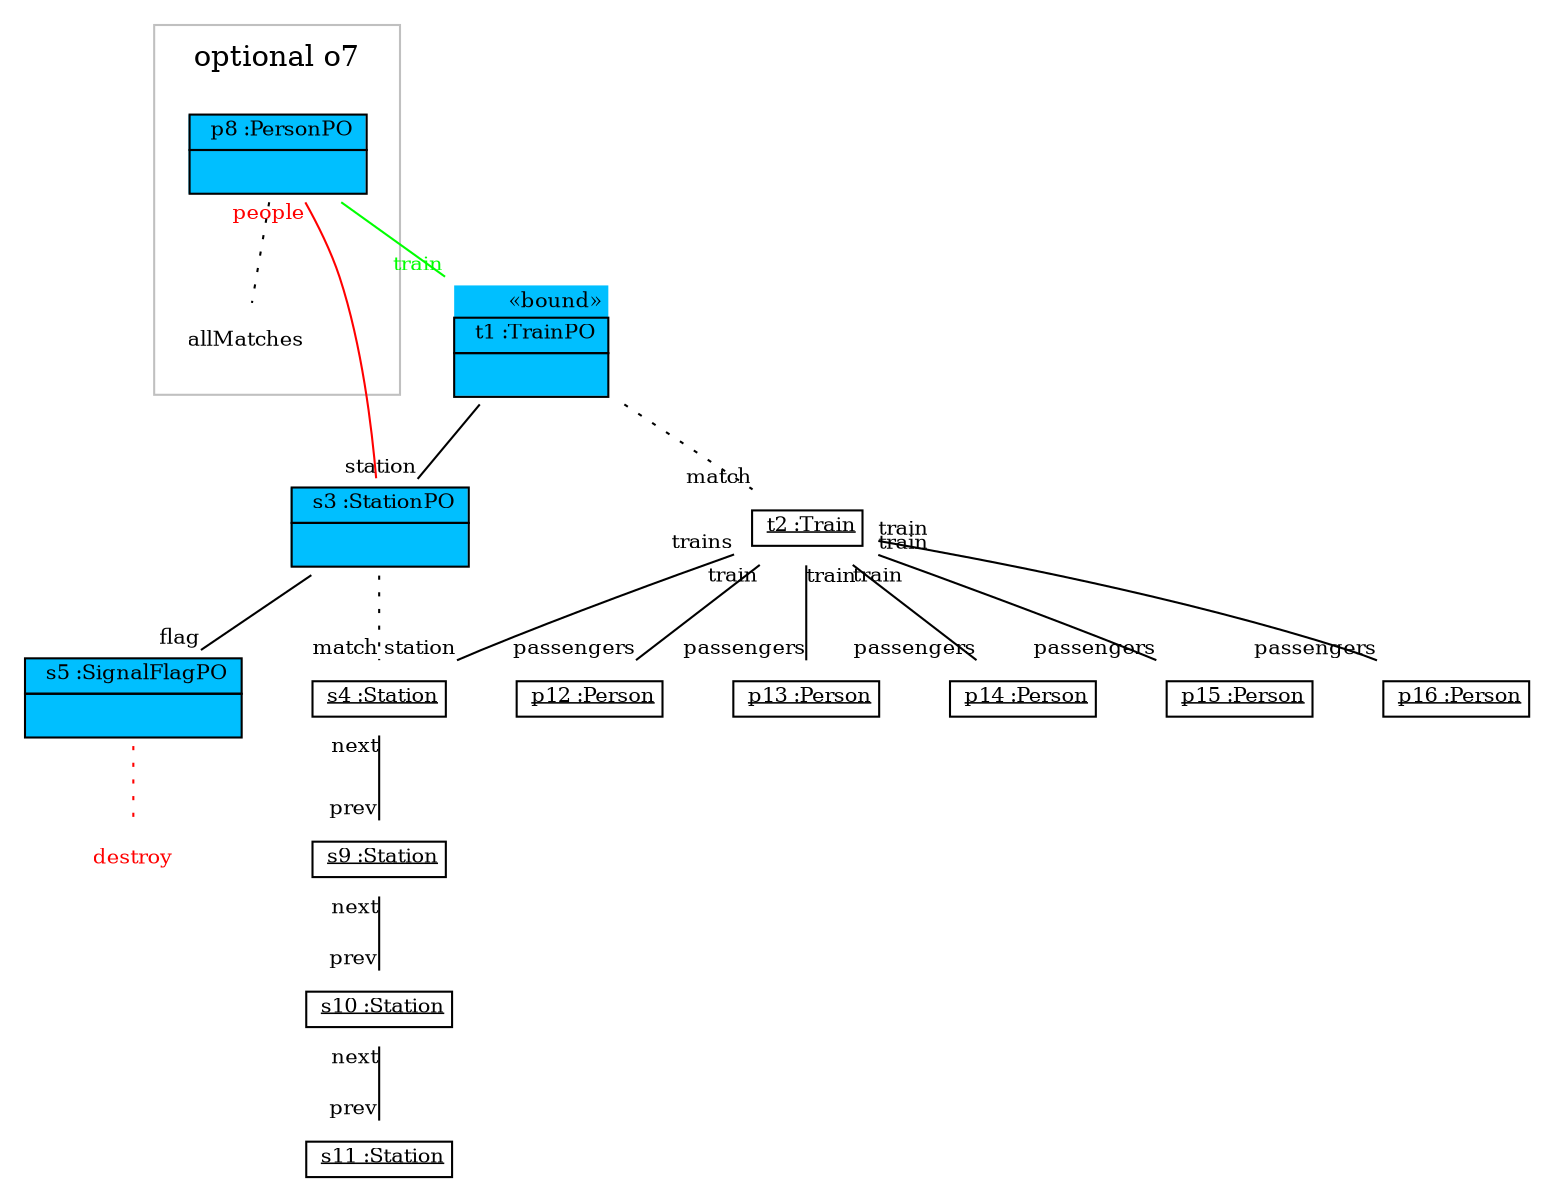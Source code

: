 graph ObjectDiagram {
   node [shape = none, fontsize = 10];
   edge [fontsize = 10];

t1 [label=<<table border='0' cellborder='1' cellspacing='0' color='black' bgcolor='deepskyblue'> <tr> <td border='0' align='right'><font color='black'>&#171;bound&#187;</font></td></tr> <tr> <td align='center'> <font color='black'> t1 :TrainPO </font></td></tr> <tr> <td align='left'> <table border='0' cellborder='0' cellspacing='0' color='black'> <tr> <td>  </td></tr></table></td></tr></table>>];
s3 [label=<<table border='0' cellborder='1' cellspacing='0' color='black' bgcolor='deepskyblue'>  <tr> <td align='center'> <font color='black'> s3 :StationPO </font></td></tr> <tr> <td align='left'> <table border='0' cellborder='0' cellspacing='0' color='black'> <tr> <td>  </td></tr></table></td></tr></table>>];
s5 [label=<<table border='0' cellborder='1' cellspacing='0' color='black' bgcolor='deepskyblue'>  <tr> <td align='center'> <font color='black'> s5 :SignalFlagPO </font></td></tr> <tr> <td align='left'> <table border='0' cellborder='0' cellspacing='0' color='black'> <tr> <td>  </td></tr></table></td></tr></table>>];
d6 [label="destroy" fontcolor="red"]
subgraph cluster_o7 
{
   label=<<table border='0' cellborder='0'><tr><td>optional o7</td></tr></table>>;
   color=grey;

p8 [label=<<table border='0' cellborder='1' cellspacing='0' color='black' bgcolor='deepskyblue'>  <tr> <td align='center'> <font color='black'> p8 :PersonPO </font></td></tr> <tr> <td align='left'> <table border='0' cellborder='0' cellspacing='0' color='black'> <tr> <td>  </td></tr></table></td></tr></table>>];
allMatches_p8 [label=allMatches];
}

t2 [label=<<table border='0' cellborder='1' cellspacing='0'> <tr> <td> <u>t2 :Train</u></td></tr></table>>];
s4 [label=<<table border='0' cellborder='1' cellspacing='0'> <tr> <td> <u>s4 :Station</u></td></tr></table>>];
s9 [label=<<table border='0' cellborder='1' cellspacing='0'> <tr> <td> <u>s9 :Station</u></td></tr></table>>];
s10 [label=<<table border='0' cellborder='1' cellspacing='0'> <tr> <td> <u>s10 :Station</u></td></tr></table>>];
s11 [label=<<table border='0' cellborder='1' cellspacing='0'> <tr> <td> <u>s11 :Station</u></td></tr></table>>];
p12 [label=<<table border='0' cellborder='1' cellspacing='0'> <tr> <td> <u>p12 :Person</u></td></tr></table>>];
p13 [label=<<table border='0' cellborder='1' cellspacing='0'> <tr> <td> <u>p13 :Person</u></td></tr></table>>];
p14 [label=<<table border='0' cellborder='1' cellspacing='0'> <tr> <td> <u>p14 :Person</u></td></tr></table>>];
p15 [label=<<table border='0' cellborder='1' cellspacing='0'> <tr> <td> <u>p15 :Person</u></td></tr></table>>];
p16 [label=<<table border='0' cellborder='1' cellspacing='0'> <tr> <td> <u>p16 :Person</u></td></tr></table>>];

t1 -- t2 [headlabel = "match" style="dotted" color="black" fontcolor="black"];
s3 -- s4 [headlabel = "match" style="dotted" color="black" fontcolor="black"];
s5 -- d6 [style="dotted" color="red" fontcolor="red"];
p8 -- allMatches_p8 [style="dotted"];
t1 -- s3 [headlabel = "station" taillabel = "" color="black" fontcolor="black"];
s3 -- s5 [headlabel = "flag" taillabel = "" color="black" fontcolor="black"];
s3 -- p8 [headlabel = "people" taillabel = "" color="red" fontcolor="red"];
p8 -- t1 [headlabel = "train" taillabel = "" color="green" fontcolor="green"];
s10 -- s11 [headlabel = "prev" taillabel = "next"];
s4 -- s9 [headlabel = "prev" taillabel = "next"];
s9 -- s10 [headlabel = "prev" taillabel = "next"];
t2 -- p12 [headlabel = "passengers" taillabel = "train"];
t2 -- p13 [headlabel = "passengers" taillabel = "train"];
t2 -- p14 [headlabel = "passengers" taillabel = "train"];
t2 -- p15 [headlabel = "passengers" taillabel = "train"];
t2 -- p16 [headlabel = "passengers" taillabel = "train"];
t2 -- s4 [headlabel = "station" taillabel = "trains"];
}
